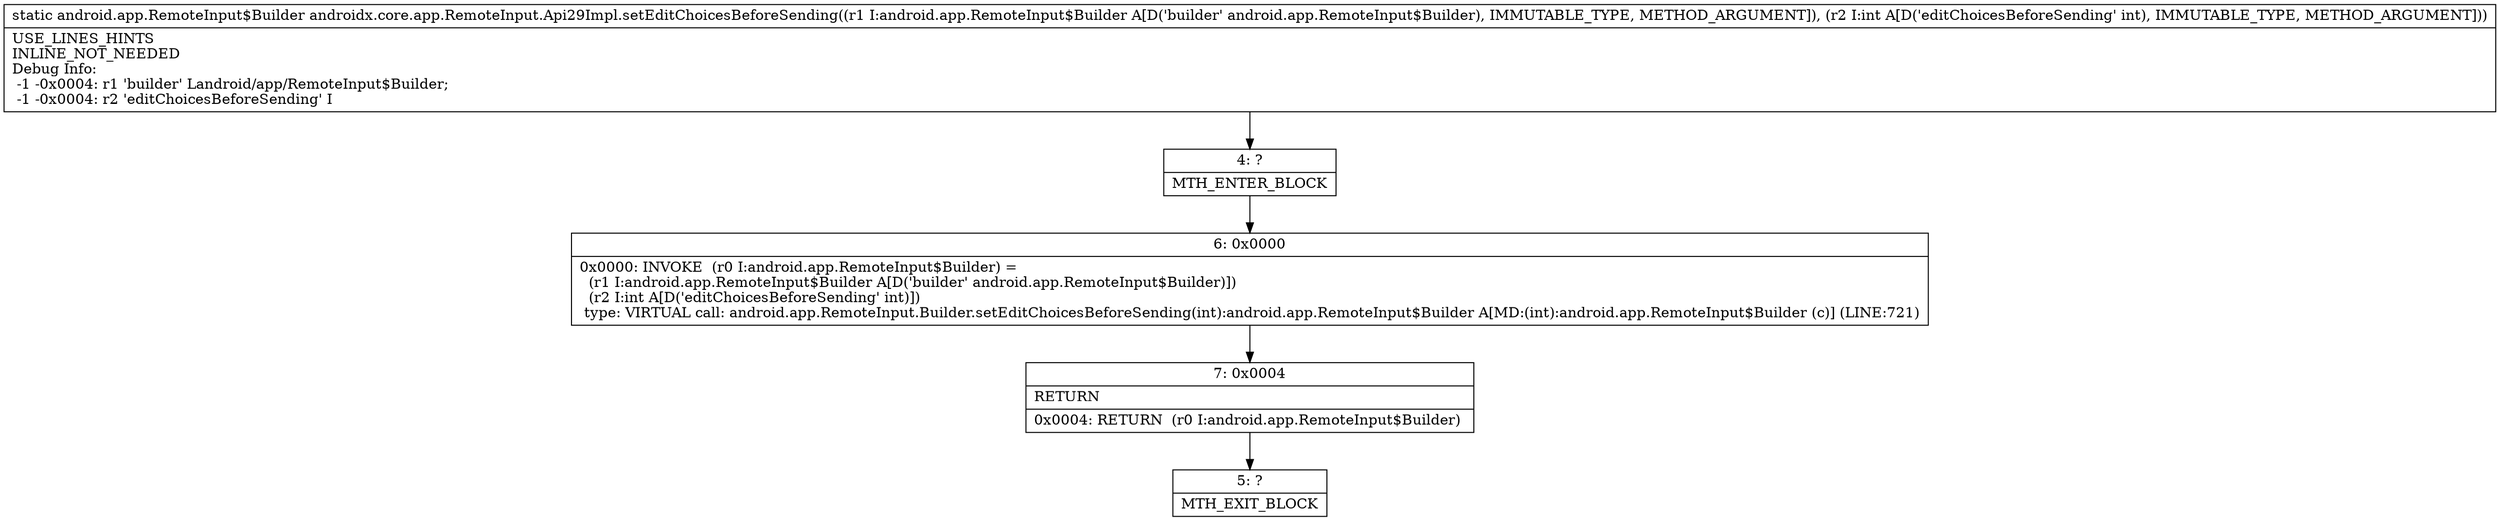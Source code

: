 digraph "CFG forandroidx.core.app.RemoteInput.Api29Impl.setEditChoicesBeforeSending(Landroid\/app\/RemoteInput$Builder;I)Landroid\/app\/RemoteInput$Builder;" {
Node_4 [shape=record,label="{4\:\ ?|MTH_ENTER_BLOCK\l}"];
Node_6 [shape=record,label="{6\:\ 0x0000|0x0000: INVOKE  (r0 I:android.app.RemoteInput$Builder) = \l  (r1 I:android.app.RemoteInput$Builder A[D('builder' android.app.RemoteInput$Builder)])\l  (r2 I:int A[D('editChoicesBeforeSending' int)])\l type: VIRTUAL call: android.app.RemoteInput.Builder.setEditChoicesBeforeSending(int):android.app.RemoteInput$Builder A[MD:(int):android.app.RemoteInput$Builder (c)] (LINE:721)\l}"];
Node_7 [shape=record,label="{7\:\ 0x0004|RETURN\l|0x0004: RETURN  (r0 I:android.app.RemoteInput$Builder) \l}"];
Node_5 [shape=record,label="{5\:\ ?|MTH_EXIT_BLOCK\l}"];
MethodNode[shape=record,label="{static android.app.RemoteInput$Builder androidx.core.app.RemoteInput.Api29Impl.setEditChoicesBeforeSending((r1 I:android.app.RemoteInput$Builder A[D('builder' android.app.RemoteInput$Builder), IMMUTABLE_TYPE, METHOD_ARGUMENT]), (r2 I:int A[D('editChoicesBeforeSending' int), IMMUTABLE_TYPE, METHOD_ARGUMENT]))  | USE_LINES_HINTS\lINLINE_NOT_NEEDED\lDebug Info:\l  \-1 \-0x0004: r1 'builder' Landroid\/app\/RemoteInput$Builder;\l  \-1 \-0x0004: r2 'editChoicesBeforeSending' I\l}"];
MethodNode -> Node_4;Node_4 -> Node_6;
Node_6 -> Node_7;
Node_7 -> Node_5;
}

